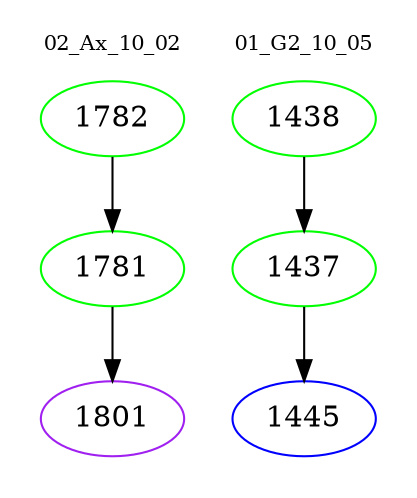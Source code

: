 digraph{
subgraph cluster_0 {
color = white
label = "02_Ax_10_02";
fontsize=10;
T0_1782 [label="1782", color="green"]
T0_1782 -> T0_1781 [color="black"]
T0_1781 [label="1781", color="green"]
T0_1781 -> T0_1801 [color="black"]
T0_1801 [label="1801", color="purple"]
}
subgraph cluster_1 {
color = white
label = "01_G2_10_05";
fontsize=10;
T1_1438 [label="1438", color="green"]
T1_1438 -> T1_1437 [color="black"]
T1_1437 [label="1437", color="green"]
T1_1437 -> T1_1445 [color="black"]
T1_1445 [label="1445", color="blue"]
}
}
